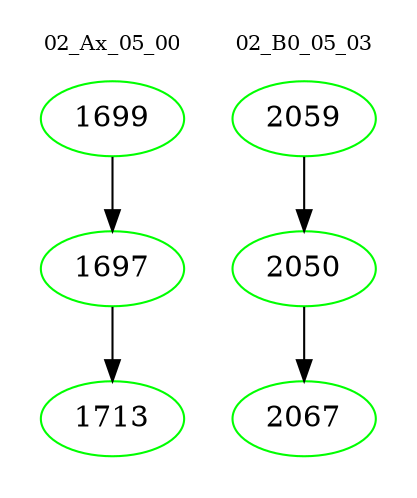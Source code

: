 digraph{
subgraph cluster_0 {
color = white
label = "02_Ax_05_00";
fontsize=10;
T0_1699 [label="1699", color="green"]
T0_1699 -> T0_1697 [color="black"]
T0_1697 [label="1697", color="green"]
T0_1697 -> T0_1713 [color="black"]
T0_1713 [label="1713", color="green"]
}
subgraph cluster_1 {
color = white
label = "02_B0_05_03";
fontsize=10;
T1_2059 [label="2059", color="green"]
T1_2059 -> T1_2050 [color="black"]
T1_2050 [label="2050", color="green"]
T1_2050 -> T1_2067 [color="black"]
T1_2067 [label="2067", color="green"]
}
}
